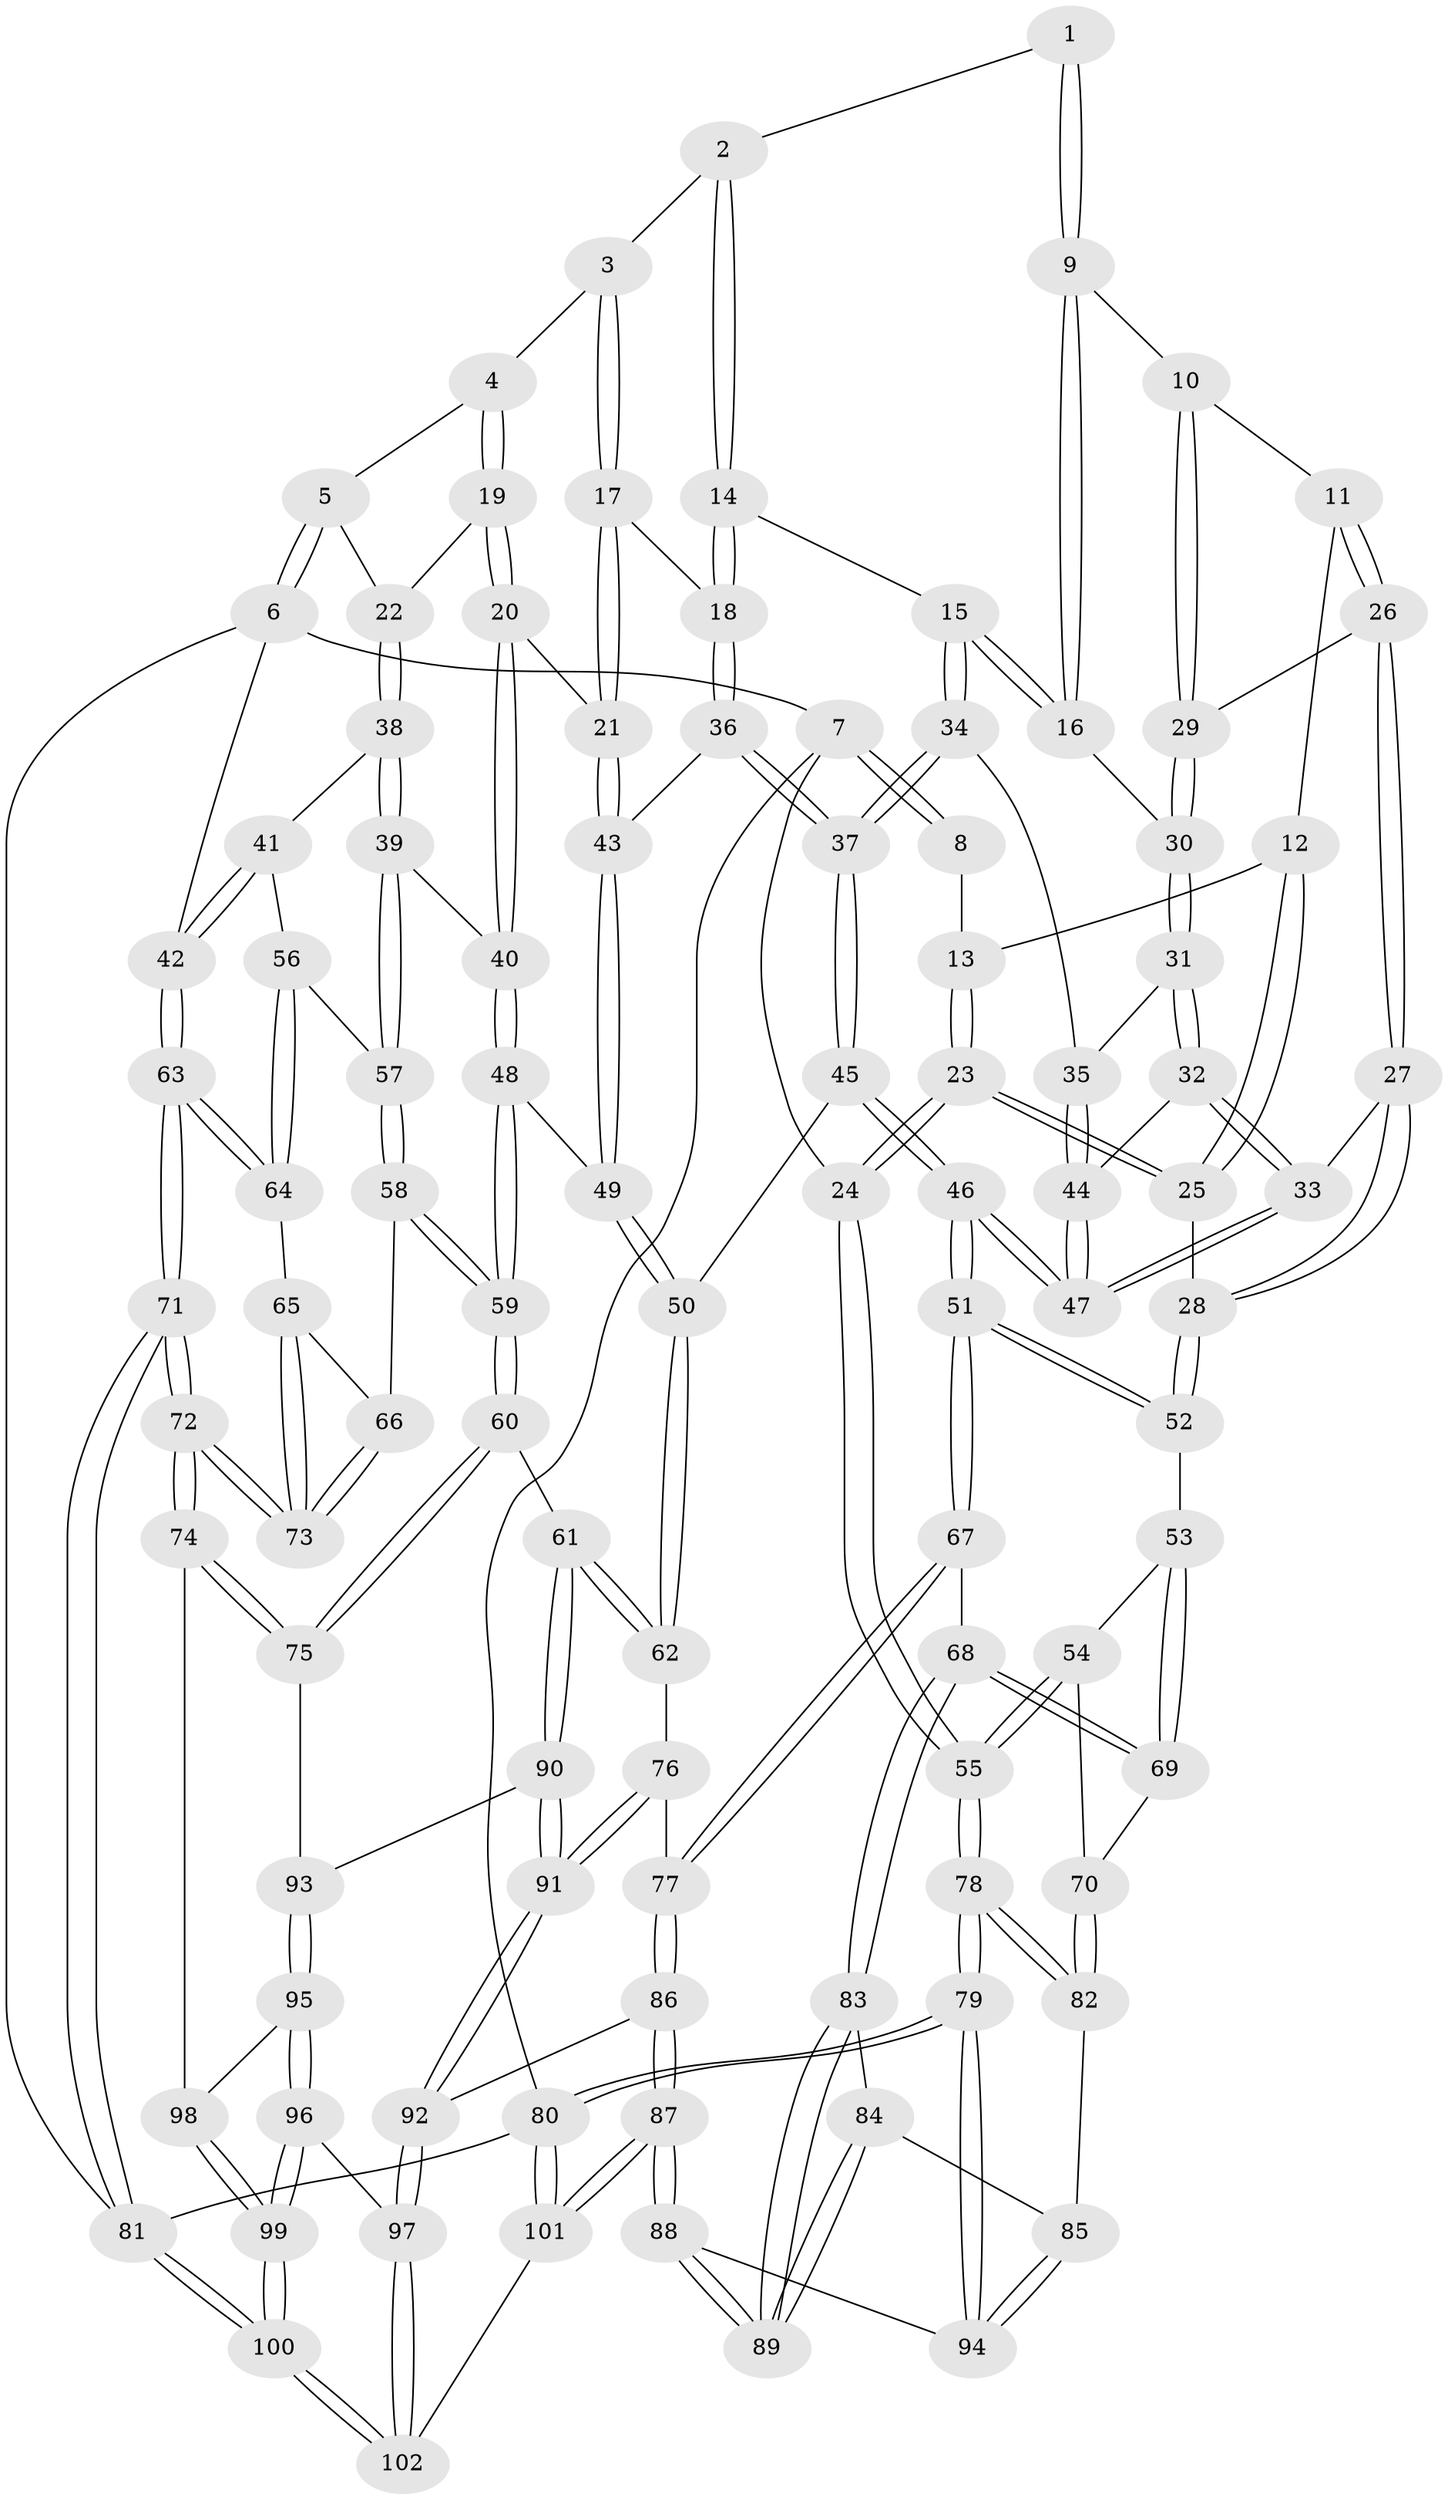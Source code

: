 // Generated by graph-tools (version 1.1) at 2025/38/02/21/25 10:38:58]
// undirected, 102 vertices, 252 edges
graph export_dot {
graph [start="1"]
  node [color=gray90,style=filled];
  1 [pos="+0.4279134323932446+0"];
  2 [pos="+0.5551812789783394+0"];
  3 [pos="+0.7593656467218683+0"];
  4 [pos="+0.7960741193380947+0"];
  5 [pos="+0.87886056387636+0"];
  6 [pos="+1+0"];
  7 [pos="+0+0"];
  8 [pos="+0.013212740191976083+0"];
  9 [pos="+0.3596779342719317+0.01864130034521529"];
  10 [pos="+0.3484567372016871+0.022023834527976724"];
  11 [pos="+0.13979345002506863+0.028242176281774688"];
  12 [pos="+0.12726284777352814+0.012439837605234687"];
  13 [pos="+0.1252828039421609+0.009014265066290961"];
  14 [pos="+0.5599980246819123+0.13616835635291252"];
  15 [pos="+0.3859762350288863+0.13227085767853994"];
  16 [pos="+0.37468701601833526+0.12332404174722113"];
  17 [pos="+0.6771580012254872+0.1782145728230782"];
  18 [pos="+0.5686085591056145+0.1466403036003153"];
  19 [pos="+0.8103990724638535+0.17137036673069303"];
  20 [pos="+0.742010607627592+0.2166512075469769"];
  21 [pos="+0.6826421102540189+0.18410419587444732"];
  22 [pos="+0.9169368154162304+0.17136875529448004"];
  23 [pos="+0+0.21647838934942512"];
  24 [pos="+0+0.21003512365290022"];
  25 [pos="+0.017199384316670122+0.2375081555530743"];
  26 [pos="+0.17529248045284865+0.1048549595967252"];
  27 [pos="+0.12625900624319253+0.24654588167520747"];
  28 [pos="+0.09923560963867756+0.2598094022805201"];
  29 [pos="+0.18418516766670984+0.10421253764861133"];
  30 [pos="+0.3205224655868813+0.16011479797340433"];
  31 [pos="+0.2944812585806739+0.1946816274077798"];
  32 [pos="+0.1788010072595409+0.23883841371017614"];
  33 [pos="+0.1410488608949889+0.24777652078271278"];
  34 [pos="+0.4267264071782686+0.2558686954396515"];
  35 [pos="+0.3180946295526758+0.2681754424849439"];
  36 [pos="+0.5081730347638922+0.27132154743059794"];
  37 [pos="+0.4534144596787073+0.29277640972159247"];
  38 [pos="+0.9571914509500612+0.19315731464086616"];
  39 [pos="+0.8613636367956318+0.3427629735489547"];
  40 [pos="+0.7575567932145749+0.3076230609062614"];
  41 [pos="+1+0.20732560878509937"];
  42 [pos="+1+0.19610099632170275"];
  43 [pos="+0.5832057058195091+0.30667825085164874"];
  44 [pos="+0.3106931971590745+0.29157205388575513"];
  45 [pos="+0.4284389407145929+0.37388382063328257"];
  46 [pos="+0.33818438695413405+0.4265371782230543"];
  47 [pos="+0.3109187577955207+0.3710964314044391"];
  48 [pos="+0.7463211635170938+0.32363606150679575"];
  49 [pos="+0.6092390246007247+0.3596613274550184"];
  50 [pos="+0.570944386076603+0.4486905355363539"];
  51 [pos="+0.33231217983910305+0.4381246299172238"];
  52 [pos="+0.11023182065861518+0.3213360730517145"];
  53 [pos="+0.10990826313356837+0.36677868149095283"];
  54 [pos="+0+0.4307700623515334"];
  55 [pos="+0+0.3890815654567387"];
  56 [pos="+0.9154995799389477+0.37196618138844356"];
  57 [pos="+0.8809758123940624+0.36637235660423706"];
  58 [pos="+0.8517332650538146+0.46933563340663537"];
  59 [pos="+0.7320580705449692+0.49997881060348615"];
  60 [pos="+0.686662214376546+0.5569731130733762"];
  61 [pos="+0.6719925248861702+0.5591979088767453"];
  62 [pos="+0.5911160363332224+0.5002157770434555"];
  63 [pos="+1+0.4501302071375776"];
  64 [pos="+1+0.44802007648430403"];
  65 [pos="+0.9746265526615276+0.4687061229669797"];
  66 [pos="+0.8644357545694332+0.4791986034186996"];
  67 [pos="+0.31365047858636447+0.49426418831390495"];
  68 [pos="+0.145294139340536+0.5121866530247343"];
  69 [pos="+0.14372535267645292+0.5115802460074986"];
  70 [pos="+0.11447734867775393+0.5204778326711672"];
  71 [pos="+1+0.8656739838088624"];
  72 [pos="+0.9234509351989534+0.7079490097010193"];
  73 [pos="+0.9174172149479138+0.6034557472551244"];
  74 [pos="+0.8948391662114527+0.7082358884501949"];
  75 [pos="+0.8776622260503218+0.6973568381261488"];
  76 [pos="+0.4226919830906505+0.5735502321177214"];
  77 [pos="+0.3502913067206331+0.55875955441012"];
  78 [pos="+0+0.6648642679383099"];
  79 [pos="+0+1"];
  80 [pos="+0+1"];
  81 [pos="+1+1"];
  82 [pos="+0+0.5973028066497315"];
  83 [pos="+0.1521459159586335+0.5548513563807023"];
  84 [pos="+0.12035927899439962+0.6865333898437216"];
  85 [pos="+0.10795921655672476+0.6877132138141333"];
  86 [pos="+0.2868925700554327+0.7816064101542902"];
  87 [pos="+0.28472916875732535+0.7832001129804917"];
  88 [pos="+0.2746569935980152+0.7758786855473837"];
  89 [pos="+0.24452797171170731+0.7480660040155794"];
  90 [pos="+0.6028839296336898+0.6864923096520799"];
  91 [pos="+0.5395761172518648+0.7273521572966065"];
  92 [pos="+0.5083264041011224+0.7844571589846697"];
  93 [pos="+0.6551709955840408+0.7316848437515328"];
  94 [pos="+0.0610057208619021+0.7506873973659258"];
  95 [pos="+0.7107452381798225+0.7999760884363543"];
  96 [pos="+0.6304705645666185+0.8913169320674288"];
  97 [pos="+0.5601702738013525+0.9038253248598342"];
  98 [pos="+0.7926243413593621+0.7970753859029638"];
  99 [pos="+0.7766911173438157+0.955004532223443"];
  100 [pos="+1+1"];
  101 [pos="+0.14424763519562583+1"];
  102 [pos="+0.4806285780597454+1"];
  1 -- 2;
  1 -- 9;
  1 -- 9;
  2 -- 3;
  2 -- 14;
  2 -- 14;
  3 -- 4;
  3 -- 17;
  3 -- 17;
  4 -- 5;
  4 -- 19;
  4 -- 19;
  5 -- 6;
  5 -- 6;
  5 -- 22;
  6 -- 7;
  6 -- 42;
  6 -- 81;
  7 -- 8;
  7 -- 8;
  7 -- 24;
  7 -- 80;
  8 -- 13;
  9 -- 10;
  9 -- 16;
  9 -- 16;
  10 -- 11;
  10 -- 29;
  10 -- 29;
  11 -- 12;
  11 -- 26;
  11 -- 26;
  12 -- 13;
  12 -- 25;
  12 -- 25;
  13 -- 23;
  13 -- 23;
  14 -- 15;
  14 -- 18;
  14 -- 18;
  15 -- 16;
  15 -- 16;
  15 -- 34;
  15 -- 34;
  16 -- 30;
  17 -- 18;
  17 -- 21;
  17 -- 21;
  18 -- 36;
  18 -- 36;
  19 -- 20;
  19 -- 20;
  19 -- 22;
  20 -- 21;
  20 -- 40;
  20 -- 40;
  21 -- 43;
  21 -- 43;
  22 -- 38;
  22 -- 38;
  23 -- 24;
  23 -- 24;
  23 -- 25;
  23 -- 25;
  24 -- 55;
  24 -- 55;
  25 -- 28;
  26 -- 27;
  26 -- 27;
  26 -- 29;
  27 -- 28;
  27 -- 28;
  27 -- 33;
  28 -- 52;
  28 -- 52;
  29 -- 30;
  29 -- 30;
  30 -- 31;
  30 -- 31;
  31 -- 32;
  31 -- 32;
  31 -- 35;
  32 -- 33;
  32 -- 33;
  32 -- 44;
  33 -- 47;
  33 -- 47;
  34 -- 35;
  34 -- 37;
  34 -- 37;
  35 -- 44;
  35 -- 44;
  36 -- 37;
  36 -- 37;
  36 -- 43;
  37 -- 45;
  37 -- 45;
  38 -- 39;
  38 -- 39;
  38 -- 41;
  39 -- 40;
  39 -- 57;
  39 -- 57;
  40 -- 48;
  40 -- 48;
  41 -- 42;
  41 -- 42;
  41 -- 56;
  42 -- 63;
  42 -- 63;
  43 -- 49;
  43 -- 49;
  44 -- 47;
  44 -- 47;
  45 -- 46;
  45 -- 46;
  45 -- 50;
  46 -- 47;
  46 -- 47;
  46 -- 51;
  46 -- 51;
  48 -- 49;
  48 -- 59;
  48 -- 59;
  49 -- 50;
  49 -- 50;
  50 -- 62;
  50 -- 62;
  51 -- 52;
  51 -- 52;
  51 -- 67;
  51 -- 67;
  52 -- 53;
  53 -- 54;
  53 -- 69;
  53 -- 69;
  54 -- 55;
  54 -- 55;
  54 -- 70;
  55 -- 78;
  55 -- 78;
  56 -- 57;
  56 -- 64;
  56 -- 64;
  57 -- 58;
  57 -- 58;
  58 -- 59;
  58 -- 59;
  58 -- 66;
  59 -- 60;
  59 -- 60;
  60 -- 61;
  60 -- 75;
  60 -- 75;
  61 -- 62;
  61 -- 62;
  61 -- 90;
  61 -- 90;
  62 -- 76;
  63 -- 64;
  63 -- 64;
  63 -- 71;
  63 -- 71;
  64 -- 65;
  65 -- 66;
  65 -- 73;
  65 -- 73;
  66 -- 73;
  66 -- 73;
  67 -- 68;
  67 -- 77;
  67 -- 77;
  68 -- 69;
  68 -- 69;
  68 -- 83;
  68 -- 83;
  69 -- 70;
  70 -- 82;
  70 -- 82;
  71 -- 72;
  71 -- 72;
  71 -- 81;
  71 -- 81;
  72 -- 73;
  72 -- 73;
  72 -- 74;
  72 -- 74;
  74 -- 75;
  74 -- 75;
  74 -- 98;
  75 -- 93;
  76 -- 77;
  76 -- 91;
  76 -- 91;
  77 -- 86;
  77 -- 86;
  78 -- 79;
  78 -- 79;
  78 -- 82;
  78 -- 82;
  79 -- 80;
  79 -- 80;
  79 -- 94;
  79 -- 94;
  80 -- 101;
  80 -- 101;
  80 -- 81;
  81 -- 100;
  81 -- 100;
  82 -- 85;
  83 -- 84;
  83 -- 89;
  83 -- 89;
  84 -- 85;
  84 -- 89;
  84 -- 89;
  85 -- 94;
  85 -- 94;
  86 -- 87;
  86 -- 87;
  86 -- 92;
  87 -- 88;
  87 -- 88;
  87 -- 101;
  87 -- 101;
  88 -- 89;
  88 -- 89;
  88 -- 94;
  90 -- 91;
  90 -- 91;
  90 -- 93;
  91 -- 92;
  91 -- 92;
  92 -- 97;
  92 -- 97;
  93 -- 95;
  93 -- 95;
  95 -- 96;
  95 -- 96;
  95 -- 98;
  96 -- 97;
  96 -- 99;
  96 -- 99;
  97 -- 102;
  97 -- 102;
  98 -- 99;
  98 -- 99;
  99 -- 100;
  99 -- 100;
  100 -- 102;
  100 -- 102;
  101 -- 102;
}
